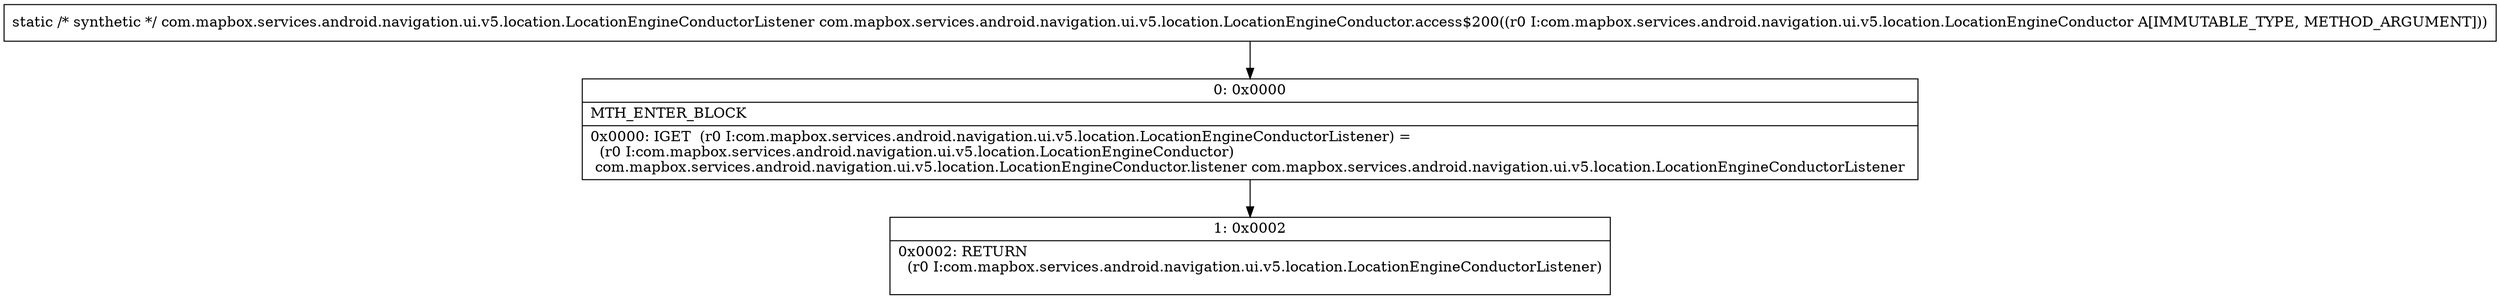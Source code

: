 digraph "CFG forcom.mapbox.services.android.navigation.ui.v5.location.LocationEngineConductor.access$200(Lcom\/mapbox\/services\/android\/navigation\/ui\/v5\/location\/LocationEngineConductor;)Lcom\/mapbox\/services\/android\/navigation\/ui\/v5\/location\/LocationEngineConductorListener;" {
Node_0 [shape=record,label="{0\:\ 0x0000|MTH_ENTER_BLOCK\l|0x0000: IGET  (r0 I:com.mapbox.services.android.navigation.ui.v5.location.LocationEngineConductorListener) = \l  (r0 I:com.mapbox.services.android.navigation.ui.v5.location.LocationEngineConductor)\l com.mapbox.services.android.navigation.ui.v5.location.LocationEngineConductor.listener com.mapbox.services.android.navigation.ui.v5.location.LocationEngineConductorListener \l}"];
Node_1 [shape=record,label="{1\:\ 0x0002|0x0002: RETURN  \l  (r0 I:com.mapbox.services.android.navigation.ui.v5.location.LocationEngineConductorListener)\l \l}"];
MethodNode[shape=record,label="{static \/* synthetic *\/ com.mapbox.services.android.navigation.ui.v5.location.LocationEngineConductorListener com.mapbox.services.android.navigation.ui.v5.location.LocationEngineConductor.access$200((r0 I:com.mapbox.services.android.navigation.ui.v5.location.LocationEngineConductor A[IMMUTABLE_TYPE, METHOD_ARGUMENT])) }"];
MethodNode -> Node_0;
Node_0 -> Node_1;
}

